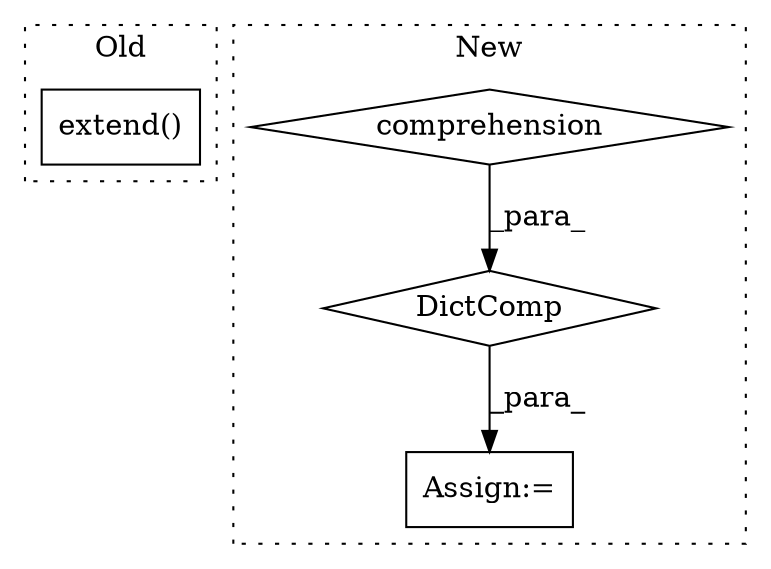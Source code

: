 digraph G {
subgraph cluster0 {
1 [label="extend()" a="75" s="7935,7974" l="26,1" shape="box"];
label = "Old";
style="dotted";
}
subgraph cluster1 {
2 [label="DictComp" a="84" s="8229" l="32" shape="diamond"];
3 [label="comprehension" a="45" s="8235" l="3" shape="diamond"];
4 [label="Assign:=" a="68" s="8225" l="3" shape="box"];
label = "New";
style="dotted";
}
2 -> 4 [label="_para_"];
3 -> 2 [label="_para_"];
}
